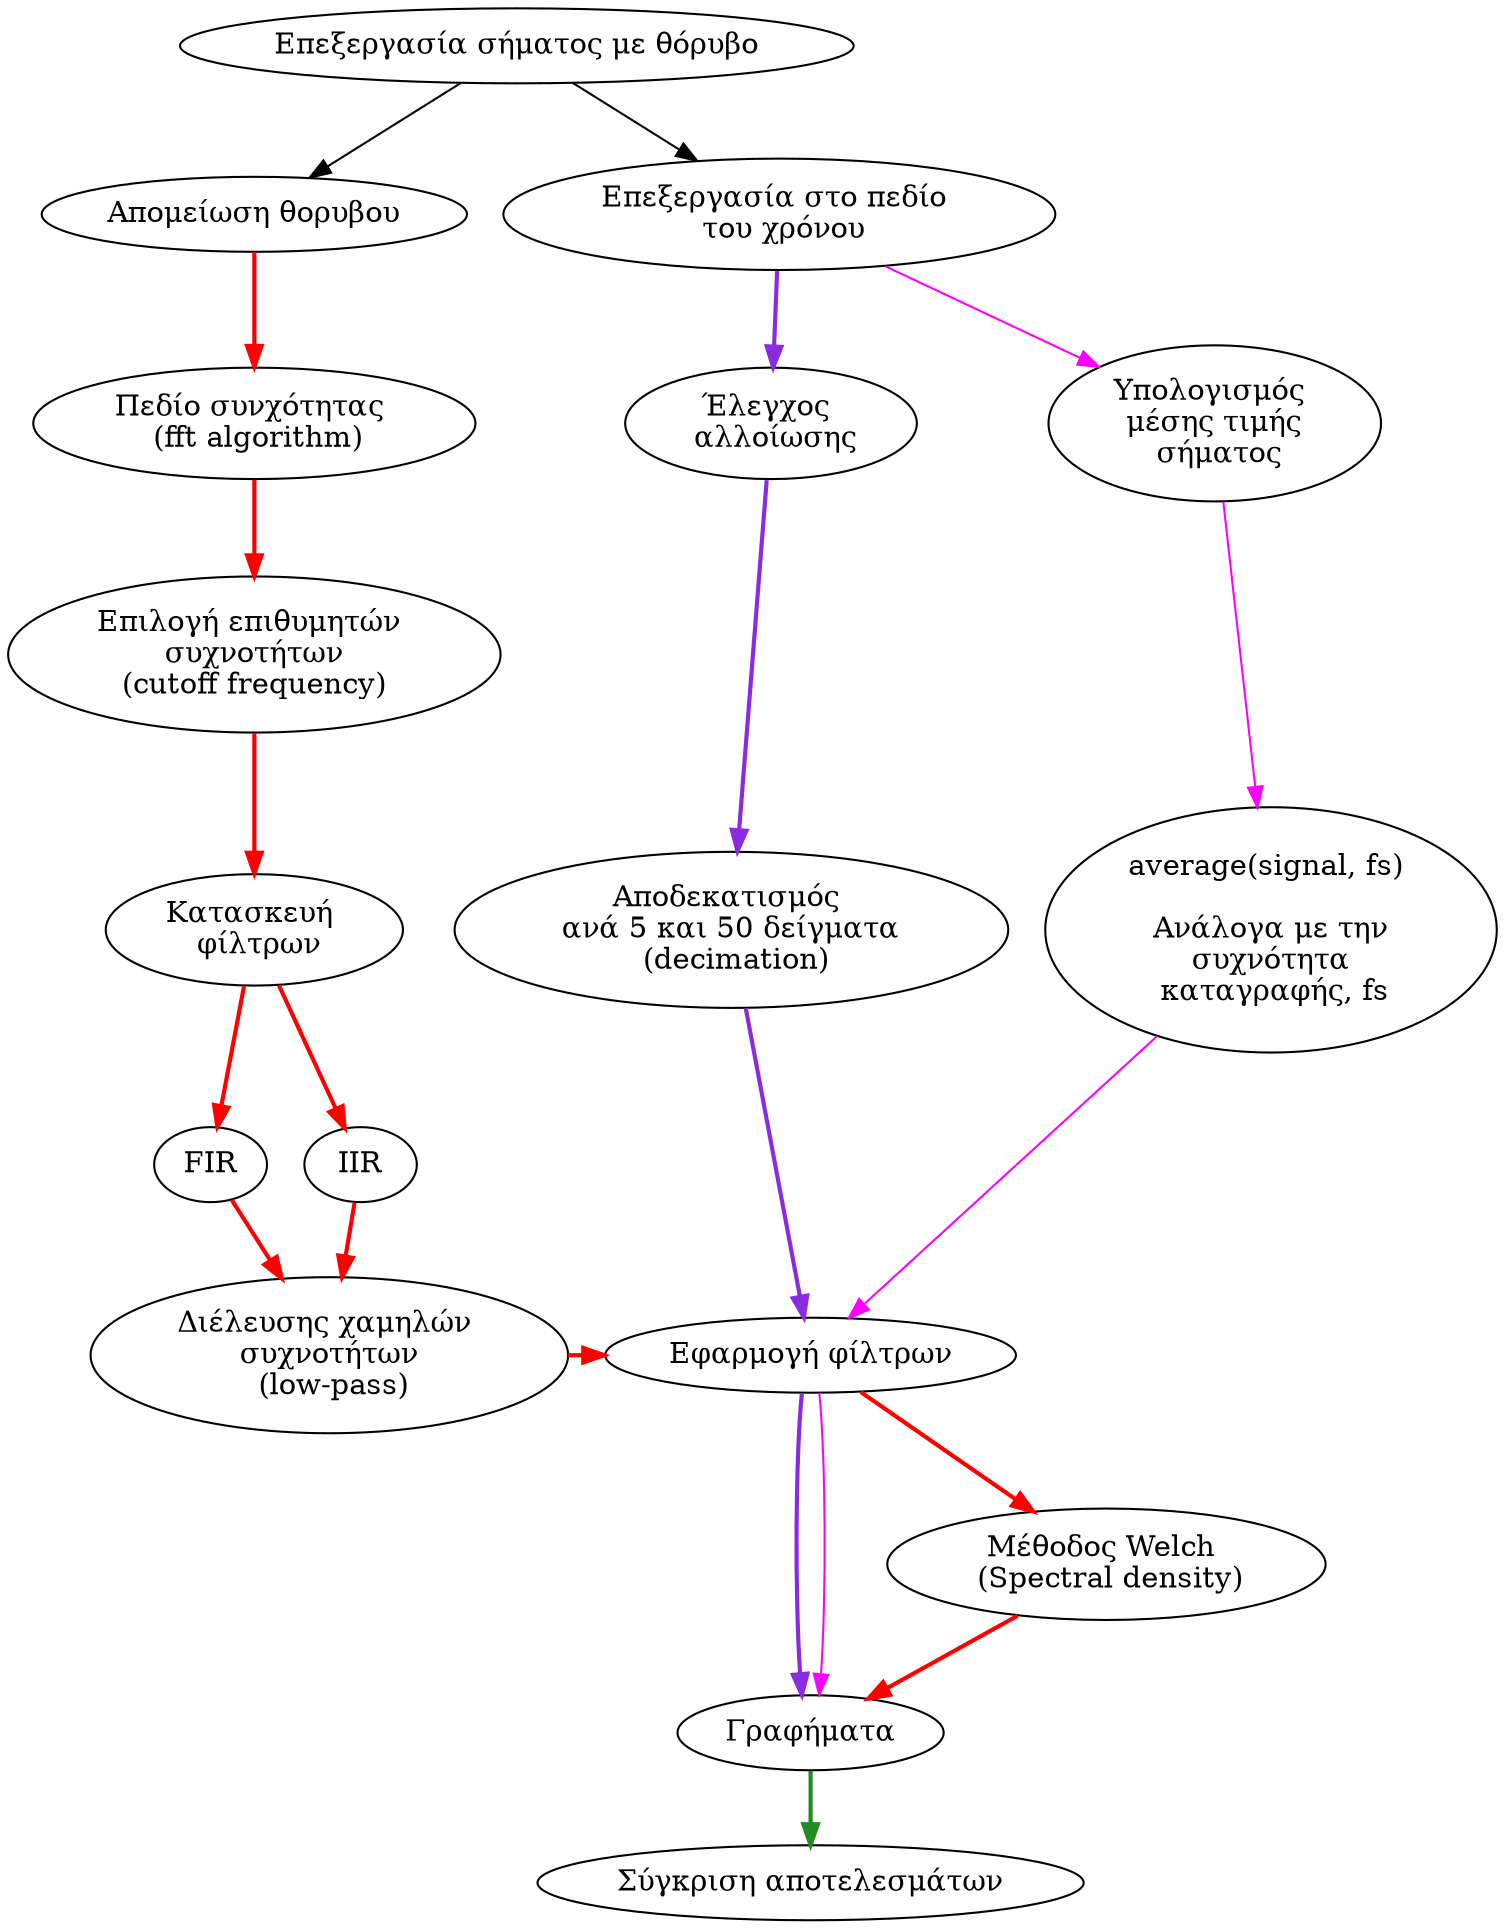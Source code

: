 digraph processing {
    // root of operations
    root [label="Επεξεργασία σήματος με θόρυβο" ]
    filt [label="Απομείωση θορυβου"]
    aliasing [label="Έλεγχος \n αλλοίωσης"]
    averg [label="Υπολογισμός \n μέσης τιμής \n σήματος"]

    // filter related
    fir [label="FIR"]
    iir [label="IIR"]
    apply [label="Εφαρμογή φίλτρων"]
    filterconst [label="Κατασκευή \n φίλτρων"]
    filt_type [label="Διέλευσης χαμηλών \n συχνοτήτων \n (low-pass)"]

    // aliasing
    decimop [label="Αποδεκατισμός \n ανά 5 και 50 δείγματα \n (decimation)"]
    timedom [label="Επεξεργασία στο πεδίο \n του χρόνου"]

    //general bubbles
    graphs [label="Γραφήματα"]
    fftmethod [label= "Πεδίο συνχότητας \n (fft algorithm)" ]
    choosfilt [label="Επιλογή επιθυμητών \n συχνοτήτων \n(cutoff frequency)"]
    results [label="Σύγκριση αποτελεσμάτων"]
    avrged [label="average(signal, fs) \n \n Ανάλογα με την \n συχνότητα \n καταγραφής, fs"]
    welch [label="Μέθοδος Welch \n (Spectral density)"]

    {rank=same; apply filt_type }
    {rank=same; filt timedom }
    {rank=same; fftmethod aliasing averg}
    {rank=same; decimop filterconst avrged}

    // start the graph at last 🫠
    root -> {filt timedom}

    // filtering path
    filt ->
    fftmethod ->
    choosfilt ->
    filterconst -> {fir iir} ->
    filt_type ->
    apply ->
    welch ->
    graphs [style=bold, color=red]

    // aliasing path
    timedom ->
    aliasing ->
    decimop ->
    apply ->
    graphs[color=blueviolet , style=bold]

    // aliasing path
    timedom ->
    averg ->
    avrged ->
    apply ->
    graphs [color=magenta]

    graphs -> results [color=forestgreen, style=bold]
}
